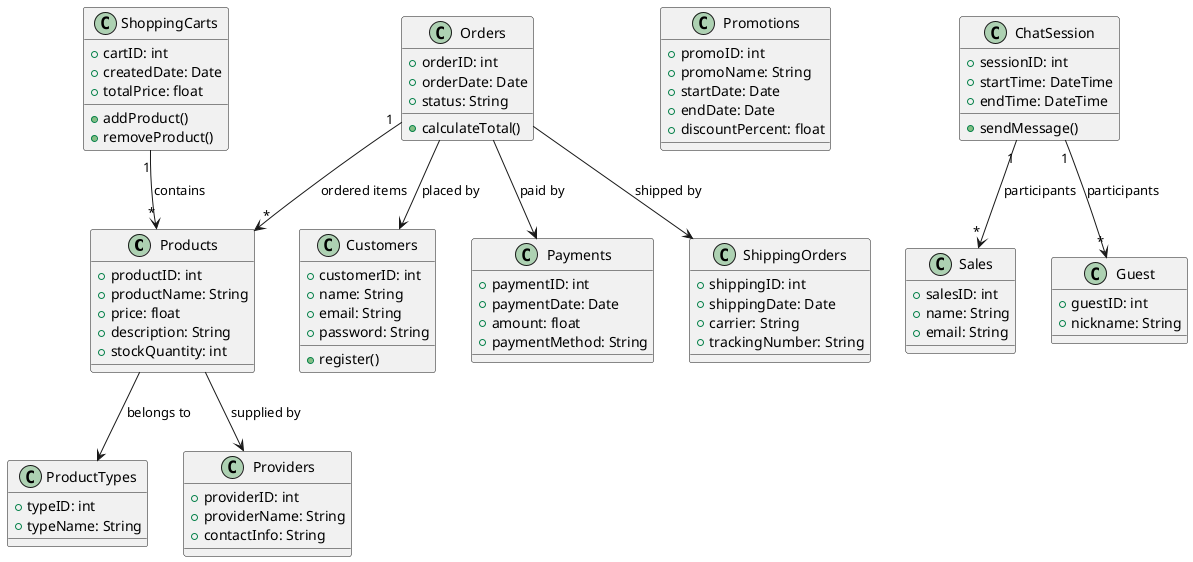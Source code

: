 @startuml

' Class chính Products, liên kết với ProductTypes và Providers
class Products {
  +productID: int
  +productName: String
  +price: float
  +description: String
  +stockQuantity: int
}

class ProductTypes {
  +typeID: int
  +typeName: String
}

class Providers {
  +providerID: int
  +providerName: String
  +contactInfo: String
}

Products --> ProductTypes : belongs to
Products --> Providers : supplied by

' Class Promotions cho khuyến mãi
class Promotions {
  +promoID: int
  +promoName: String
  +startDate: Date
  +endDate: Date
  +discountPercent: float
}

' Class Shopping Carts
class ShoppingCarts {
  +cartID: int
  +createdDate: Date
  +totalPrice: float
  +addProduct()
  +removeProduct()
}

ShoppingCarts "1" --> "*" Products : contains

' Classes liên quan đến Chat
class Sales {
  +salesID: int
  +name: String
  +email: String
}

class Guest {
  +guestID: int
  +nickname: String
}

class ChatSession {
  +sessionID: int
  +startTime: DateTime
  +endTime: DateTime
  +sendMessage()
}

ChatSession "1" --> "*" Sales : participants
ChatSession "1" --> "*" Guest : participants

' Class Customers (đăng ký thành viên)
class Customers {
  +customerID: int
  +name: String
  +email: String
  +password: String
  +register()
}

' Classes liên quan đến đơn hàng và thanh toán
class Orders {
  +orderID: int
  +orderDate: Date
  +status: String
  +calculateTotal()
}

class Payments {
  +paymentID: int
  +paymentDate: Date
  +amount: float
  +paymentMethod: String
}

class ShippingOrders {
  +shippingID: int
  +shippingDate: Date
  +carrier: String
  +trackingNumber: String
}

Orders --> Customers : placed by
Orders --> Payments : paid by
Orders --> ShippingOrders : shipped by
Orders "1" --> "*" Products : ordered items

@enduml
